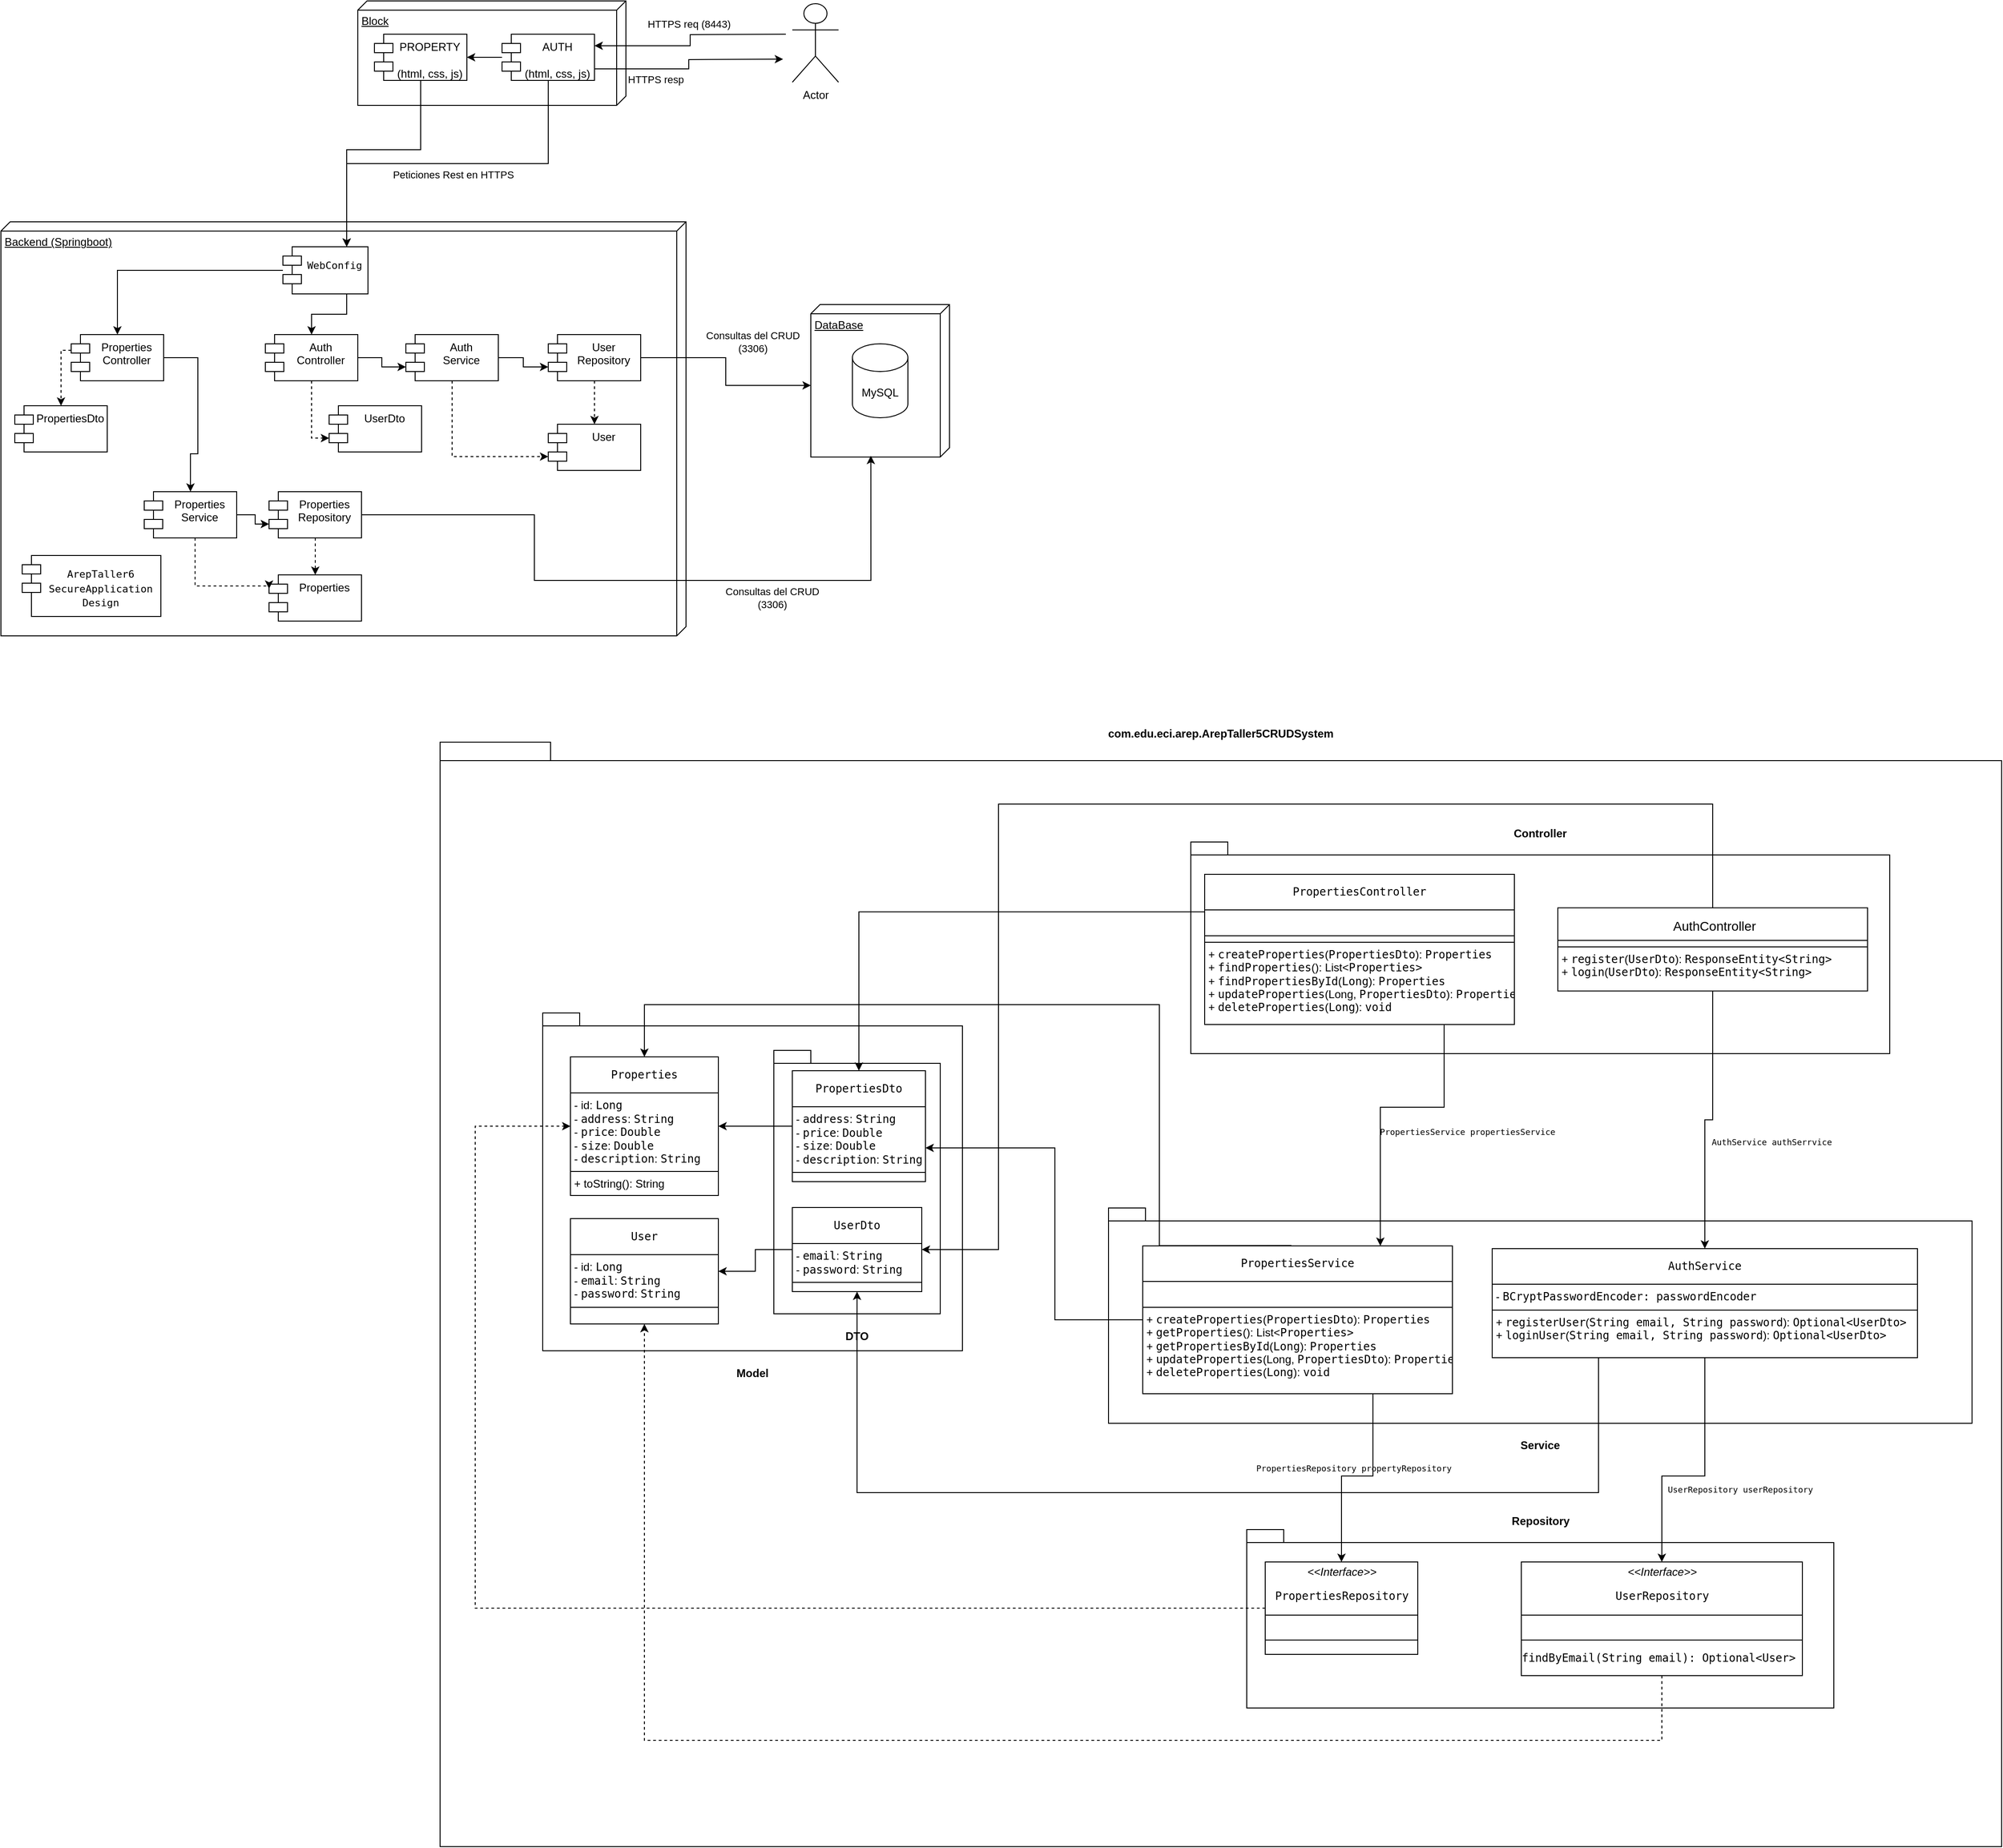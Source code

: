 <mxfile version="28.2.5">
  <diagram name="Página-1" id="qy8aETbDRmkv0HUQfHBe">
    <mxGraphModel dx="2994" dy="2069" grid="0" gridSize="10" guides="1" tooltips="1" connect="1" arrows="1" fold="1" page="0" pageScale="1" pageWidth="827" pageHeight="1169" background="#ffffff" math="0" shadow="0" adaptiveColors="none">
      <root>
        <mxCell id="0" />
        <mxCell id="1" parent="0" />
        <mxCell id="rJF-KQS_uxcIbHA2Nqqv-1" value="Actor" style="shape=umlActor;verticalLabelPosition=bottom;verticalAlign=top;html=1;outlineConnect=0;" parent="1" vertex="1">
          <mxGeometry x="147" y="-509" width="50" height="85" as="geometry" />
        </mxCell>
        <mxCell id="rJF-KQS_uxcIbHA2Nqqv-2" value="Block" style="verticalAlign=top;align=left;spacingTop=8;spacingLeft=2;spacingRight=12;shape=cube;size=10;direction=south;fontStyle=4;html=1;whiteSpace=wrap;" parent="1" vertex="1">
          <mxGeometry x="-323" y="-512" width="290" height="113" as="geometry" />
        </mxCell>
        <mxCell id="rJF-KQS_uxcIbHA2Nqqv-3" value="Backend (Springboot)" style="verticalAlign=top;align=left;spacingTop=8;spacingLeft=2;spacingRight=12;shape=cube;size=10;direction=south;fontStyle=4;html=1;whiteSpace=wrap;" parent="1" vertex="1">
          <mxGeometry x="-709" y="-273" width="741" height="448" as="geometry" />
        </mxCell>
        <mxCell id="rJF-KQS_uxcIbHA2Nqqv-4" value="DataBase" style="verticalAlign=top;align=left;spacingTop=8;spacingLeft=2;spacingRight=12;shape=cube;size=10;direction=south;fontStyle=4;html=1;whiteSpace=wrap;" parent="1" vertex="1">
          <mxGeometry x="167" y="-183.5" width="150" height="165" as="geometry" />
        </mxCell>
        <mxCell id="rJF-KQS_uxcIbHA2Nqqv-5" value="MySQL" style="shape=cylinder3;whiteSpace=wrap;html=1;boundedLbl=1;backgroundOutline=1;size=15;" parent="1" vertex="1">
          <mxGeometry x="212" y="-141" width="60" height="80" as="geometry" />
        </mxCell>
        <mxCell id="rJF-KQS_uxcIbHA2Nqqv-6" value="&lt;pre style=&quot;font-family: &amp;quot;JetBrains Mono&amp;quot;, monospace;&quot;&gt;&lt;div style=&quot;line-height: 30%;&quot;&gt;&lt;pre style=&quot;font-family:&#39;JetBrains Mono&#39;,monospace;font-size:12,0pt;&quot;&gt;&lt;font style=&quot;font-size: 11px; line-height: 30%;&quot;&gt;ArepTaller6&lt;/font&gt;&lt;/pre&gt;&lt;pre style=&quot;font-family:&#39;JetBrains Mono&#39;,monospace;font-size:12,0pt;&quot;&gt;&lt;font style=&quot;font-size: 11px; line-height: 30%;&quot;&gt;SecureApplication&lt;/font&gt;&lt;/pre&gt;&lt;pre style=&quot;font-family:&#39;JetBrains Mono&#39;,monospace;font-size:12,0pt;&quot;&gt;&lt;font style=&quot;font-size: 11px; line-height: 30%;&quot;&gt;Design&lt;/font&gt;&lt;/pre&gt;&lt;/div&gt;&lt;/pre&gt;" style="shape=module;align=left;spacingLeft=20;align=center;verticalAlign=top;whiteSpace=wrap;html=1;labelBackgroundColor=none;fontColor=#000000;" parent="1" vertex="1">
          <mxGeometry x="-686" y="88" width="150" height="66" as="geometry" />
        </mxCell>
        <mxCell id="rJF-KQS_uxcIbHA2Nqqv-25" style="edgeStyle=orthogonalEdgeStyle;rounded=0;orthogonalLoop=1;jettySize=auto;html=1;entryX=0.5;entryY=0;entryDx=0;entryDy=0;dashed=1;" parent="1" source="rJF-KQS_uxcIbHA2Nqqv-7" target="rJF-KQS_uxcIbHA2Nqqv-11" edge="1">
          <mxGeometry relative="1" as="geometry">
            <Array as="points">
              <mxPoint x="-644" y="-134" />
            </Array>
          </mxGeometry>
        </mxCell>
        <mxCell id="rJF-KQS_uxcIbHA2Nqqv-7" value="Properties&lt;br&gt;Controller" style="shape=module;align=left;spacingLeft=20;align=center;verticalAlign=top;whiteSpace=wrap;html=1;" parent="1" vertex="1">
          <mxGeometry x="-633" y="-151" width="100" height="50" as="geometry" />
        </mxCell>
        <mxCell id="rJF-KQS_uxcIbHA2Nqqv-26" style="edgeStyle=orthogonalEdgeStyle;rounded=0;orthogonalLoop=1;jettySize=auto;html=1;entryX=0.5;entryY=0;entryDx=0;entryDy=0;dashed=1;" parent="1" source="rJF-KQS_uxcIbHA2Nqqv-8" target="rJF-KQS_uxcIbHA2Nqqv-10" edge="1">
          <mxGeometry relative="1" as="geometry" />
        </mxCell>
        <mxCell id="rJF-KQS_uxcIbHA2Nqqv-8" value="Properties&lt;br&gt;Repository" style="shape=module;align=left;spacingLeft=20;align=center;verticalAlign=top;whiteSpace=wrap;html=1;" parent="1" vertex="1">
          <mxGeometry x="-419" y="19" width="100" height="50" as="geometry" />
        </mxCell>
        <mxCell id="rJF-KQS_uxcIbHA2Nqqv-9" value="Properties&lt;br&gt;Service" style="shape=module;align=left;spacingLeft=20;align=center;verticalAlign=top;whiteSpace=wrap;html=1;" parent="1" vertex="1">
          <mxGeometry x="-554" y="19" width="100" height="50" as="geometry" />
        </mxCell>
        <mxCell id="rJF-KQS_uxcIbHA2Nqqv-10" value="Properties&lt;div&gt;&lt;br&gt;&lt;/div&gt;" style="shape=module;align=left;spacingLeft=20;align=center;verticalAlign=top;whiteSpace=wrap;html=1;" parent="1" vertex="1">
          <mxGeometry x="-419" y="109" width="100" height="50" as="geometry" />
        </mxCell>
        <mxCell id="rJF-KQS_uxcIbHA2Nqqv-11" value="PropertiesDto" style="shape=module;align=left;spacingLeft=20;align=center;verticalAlign=top;whiteSpace=wrap;html=1;" parent="1" vertex="1">
          <mxGeometry x="-694" y="-74" width="100" height="50" as="geometry" />
        </mxCell>
        <mxCell id="47wqLZB-2nM1nMPdiY8--1" style="edgeStyle=orthogonalEdgeStyle;rounded=0;orthogonalLoop=1;jettySize=auto;html=1;" edge="1" parent="1" source="rJF-KQS_uxcIbHA2Nqqv-12" target="rJF-KQS_uxcIbHA2Nqqv-13">
          <mxGeometry relative="1" as="geometry" />
        </mxCell>
        <mxCell id="47wqLZB-2nM1nMPdiY8--15" style="edgeStyle=orthogonalEdgeStyle;rounded=0;orthogonalLoop=1;jettySize=auto;html=1;exitX=0.5;exitY=1;exitDx=0;exitDy=0;entryX=0.75;entryY=0;entryDx=0;entryDy=0;" edge="1" parent="1" source="rJF-KQS_uxcIbHA2Nqqv-12" target="47wqLZB-2nM1nMPdiY8--14">
          <mxGeometry relative="1" as="geometry" />
        </mxCell>
        <mxCell id="rJF-KQS_uxcIbHA2Nqqv-12" value="AUTH&lt;br&gt;&lt;br&gt;(html, css, js)" style="shape=module;align=left;spacingLeft=20;align=center;verticalAlign=top;whiteSpace=wrap;html=1;" parent="1" vertex="1">
          <mxGeometry x="-167" y="-476" width="100" height="50" as="geometry" />
        </mxCell>
        <mxCell id="rJF-KQS_uxcIbHA2Nqqv-19" style="edgeStyle=orthogonalEdgeStyle;rounded=0;orthogonalLoop=1;jettySize=auto;html=1;exitX=0.5;exitY=1;exitDx=0;exitDy=0;entryX=0.75;entryY=0;entryDx=0;entryDy=0;" parent="1" source="rJF-KQS_uxcIbHA2Nqqv-13" target="47wqLZB-2nM1nMPdiY8--14" edge="1">
          <mxGeometry relative="1" as="geometry">
            <Array as="points">
              <mxPoint x="-255" y="-351" />
              <mxPoint x="-335" y="-351" />
            </Array>
            <mxPoint x="-478" y="-424" as="sourcePoint" />
          </mxGeometry>
        </mxCell>
        <mxCell id="rJF-KQS_uxcIbHA2Nqqv-20" value="Peticiones Rest en HTTPS" style="edgeLabel;html=1;align=center;verticalAlign=middle;resizable=0;points=[];" parent="rJF-KQS_uxcIbHA2Nqqv-19" vertex="1" connectable="0">
          <mxGeometry x="-0.102" y="1" relative="1" as="geometry">
            <mxPoint x="76" y="26" as="offset" />
          </mxGeometry>
        </mxCell>
        <mxCell id="rJF-KQS_uxcIbHA2Nqqv-13" value="PROPERTY&lt;div&gt;&lt;br&gt;&lt;/div&gt;&lt;div&gt;(html, css, js)&lt;/div&gt;" style="shape=module;align=left;spacingLeft=20;align=center;verticalAlign=top;whiteSpace=wrap;html=1;" parent="1" vertex="1">
          <mxGeometry x="-305" y="-476" width="100" height="50" as="geometry" />
        </mxCell>
        <mxCell id="rJF-KQS_uxcIbHA2Nqqv-21" style="edgeStyle=orthogonalEdgeStyle;rounded=0;orthogonalLoop=1;jettySize=auto;html=1;entryX=0.5;entryY=0;entryDx=0;entryDy=0;" parent="1" source="rJF-KQS_uxcIbHA2Nqqv-7" target="rJF-KQS_uxcIbHA2Nqqv-9" edge="1">
          <mxGeometry relative="1" as="geometry">
            <Array as="points">
              <mxPoint x="-496" y="-126" />
              <mxPoint x="-496" y="-22" />
              <mxPoint x="-504" y="-22" />
            </Array>
          </mxGeometry>
        </mxCell>
        <mxCell id="rJF-KQS_uxcIbHA2Nqqv-22" style="edgeStyle=orthogonalEdgeStyle;rounded=0;orthogonalLoop=1;jettySize=auto;html=1;entryX=0;entryY=0;entryDx=0;entryDy=35;entryPerimeter=0;" parent="1" source="rJF-KQS_uxcIbHA2Nqqv-9" target="rJF-KQS_uxcIbHA2Nqqv-8" edge="1">
          <mxGeometry relative="1" as="geometry" />
        </mxCell>
        <mxCell id="rJF-KQS_uxcIbHA2Nqqv-23" style="edgeStyle=orthogonalEdgeStyle;rounded=0;orthogonalLoop=1;jettySize=auto;html=1;entryX=0.992;entryY=0.567;entryDx=0;entryDy=0;entryPerimeter=0;" parent="1" source="rJF-KQS_uxcIbHA2Nqqv-8" target="rJF-KQS_uxcIbHA2Nqqv-4" edge="1">
          <mxGeometry relative="1" as="geometry">
            <mxPoint x="-33" y="-92" as="targetPoint" />
            <Array as="points">
              <mxPoint x="-132" y="44" />
              <mxPoint x="-132" y="115" />
              <mxPoint x="232" y="115" />
            </Array>
          </mxGeometry>
        </mxCell>
        <mxCell id="rJF-KQS_uxcIbHA2Nqqv-24" value="Consultas del CRUD&lt;br&gt;(3306)" style="edgeLabel;html=1;align=center;verticalAlign=middle;resizable=0;points=[];" parent="rJF-KQS_uxcIbHA2Nqqv-23" vertex="1" connectable="0">
          <mxGeometry x="0.252" relative="1" as="geometry">
            <mxPoint x="41" y="19" as="offset" />
          </mxGeometry>
        </mxCell>
        <mxCell id="rJF-KQS_uxcIbHA2Nqqv-27" style="edgeStyle=orthogonalEdgeStyle;rounded=0;orthogonalLoop=1;jettySize=auto;html=1;entryX=0;entryY=0;entryDx=0;entryDy=15;entryPerimeter=0;dashed=1;" parent="1" source="rJF-KQS_uxcIbHA2Nqqv-9" target="rJF-KQS_uxcIbHA2Nqqv-10" edge="1">
          <mxGeometry relative="1" as="geometry">
            <Array as="points">
              <mxPoint x="-499" y="121" />
            </Array>
          </mxGeometry>
        </mxCell>
        <mxCell id="rJF-KQS_uxcIbHA2Nqqv-29" value="com.edu.eci.arep.ArepTaller5CRUDSystem" style="shape=folder;fontStyle=1;spacingTop=10;tabWidth=50;tabHeight=20;tabPosition=left;whiteSpace=wrap;align=center;connectable=1;noLabel=0;labelPadding=0;portConstraintRotation=0;html=1;convertToSvg=0;labelPosition=center;verticalLabelPosition=top;verticalAlign=bottom;textDirection=ltr;" parent="1" vertex="1">
          <mxGeometry x="-234" y="290" width="1689" height="1195" as="geometry" />
        </mxCell>
        <mxCell id="rJF-KQS_uxcIbHA2Nqqv-34" value="Model" style="shape=folder;fontStyle=1;spacingTop=10;tabWidth=40;tabHeight=14;tabPosition=left;html=1;whiteSpace=wrap;labelPosition=center;verticalLabelPosition=bottom;align=center;verticalAlign=top;" parent="1" vertex="1">
          <mxGeometry x="-123" y="583" width="454" height="365.5" as="geometry" />
        </mxCell>
        <mxCell id="rJF-KQS_uxcIbHA2Nqqv-30" value="DTO" style="shape=folder;fontStyle=1;spacingTop=10;tabWidth=40;tabHeight=14;tabPosition=left;html=1;whiteSpace=wrap;labelPosition=center;verticalLabelPosition=bottom;align=center;verticalAlign=top;" parent="1" vertex="1">
          <mxGeometry x="127" y="623.5" width="180" height="285" as="geometry" />
        </mxCell>
        <mxCell id="rJF-KQS_uxcIbHA2Nqqv-47" style="edgeStyle=orthogonalEdgeStyle;rounded=0;orthogonalLoop=1;jettySize=auto;html=1;" parent="1" source="rJF-KQS_uxcIbHA2Nqqv-31" target="rJF-KQS_uxcIbHA2Nqqv-33" edge="1">
          <mxGeometry relative="1" as="geometry" />
        </mxCell>
        <mxCell id="rJF-KQS_uxcIbHA2Nqqv-31" value="&lt;div style=&quot;&quot;&gt;&lt;pre style=&quot;text-align: center; font-family: &amp;quot;JetBrains Mono&amp;quot;, monospace;&quot;&gt;PropertiesDto&lt;/pre&gt;&lt;/div&gt;&lt;hr style=&quot;border-style:solid;&quot; size=&quot;1&quot;&gt;&lt;p style=&quot;margin:0px;margin-left:4px;&quot;&gt;&lt;span style=&quot;background-color: transparent; color: light-dark(rgb(0, 0, 0), rgb(237, 237, 237));&quot;&gt;-&amp;nbsp;&lt;/span&gt;&lt;span style=&quot;font-family: &amp;quot;JetBrains Mono&amp;quot;, monospace;&quot;&gt;address&lt;/span&gt;&lt;span style=&quot;background-color: transparent; color: light-dark(rgb(0, 0, 0), rgb(237, 237, 237));&quot;&gt;:&amp;nbsp;&lt;/span&gt;&lt;span style=&quot;font-family: &amp;quot;JetBrains Mono&amp;quot;, monospace; background-color: transparent; color: light-dark(rgb(0, 0, 0), rgb(237, 237, 237));&quot;&gt;String&lt;/span&gt;&lt;/p&gt;&lt;p style=&quot;margin: 0px 0px 0px 4px;&quot;&gt;-&amp;nbsp;&lt;span style=&quot;font-family: &amp;quot;JetBrains Mono&amp;quot;, monospace;&quot;&gt;price&lt;/span&gt;:&amp;nbsp;&lt;span style=&quot;font-family: &amp;quot;JetBrains Mono&amp;quot;, monospace; background-color: transparent; color: light-dark(rgb(0, 0, 0), rgb(237, 237, 237));&quot;&gt;Double&lt;/span&gt;&lt;/p&gt;&lt;p style=&quot;margin: 0px 0px 0px 4px;&quot;&gt;-&amp;nbsp;&lt;span style=&quot;font-family: &amp;quot;JetBrains Mono&amp;quot;, monospace;&quot;&gt;size&lt;/span&gt;:&amp;nbsp;&lt;span style=&quot;font-family: &amp;quot;JetBrains Mono&amp;quot;, monospace; background-color: transparent; color: light-dark(rgb(0, 0, 0), rgb(237, 237, 237));&quot;&gt;Double&lt;/span&gt;&lt;/p&gt;&lt;p style=&quot;margin: 0px 0px 0px 4px;&quot;&gt;-&amp;nbsp;&lt;span style=&quot;font-family: &amp;quot;JetBrains Mono&amp;quot;, monospace;&quot;&gt;description&lt;/span&gt;:&amp;nbsp;&lt;span style=&quot;font-family: &amp;quot;JetBrains Mono&amp;quot;, monospace; background-color: transparent; color: light-dark(rgb(0, 0, 0), rgb(237, 237, 237));&quot;&gt;String&lt;/span&gt;&lt;/p&gt;&lt;hr style=&quot;border-style:solid;&quot; size=&quot;1&quot;&gt;&lt;p style=&quot;margin:0px;margin-left:4px;&quot;&gt;&lt;br&gt;&lt;/p&gt;" style="verticalAlign=top;align=left;overflow=fill;html=1;whiteSpace=wrap;labelBackgroundColor=none;labelBorderColor=none;fontColor=#000000;" parent="1" vertex="1">
          <mxGeometry x="147" y="645.5" width="144" height="120" as="geometry" />
        </mxCell>
        <mxCell id="rJF-KQS_uxcIbHA2Nqqv-33" value="&lt;div style=&quot;&quot;&gt;&lt;pre style=&quot;text-align: center; font-family: &amp;quot;JetBrains Mono&amp;quot;, monospace;&quot;&gt;Properties&lt;/pre&gt;&lt;/div&gt;&lt;hr style=&quot;border-style:solid;&quot; size=&quot;1&quot;&gt;&lt;p style=&quot;margin:0px;margin-left:4px;&quot;&gt;- id:&amp;nbsp;&lt;span style=&quot;font-family: &amp;quot;JetBrains Mono&amp;quot;, monospace;&quot;&gt;Long&lt;/span&gt;&lt;/p&gt;&lt;p style=&quot;margin: 0px 0px 0px 4px;&quot;&gt;&lt;span style=&quot;background-color: transparent; color: light-dark(rgb(0, 0, 0), rgb(237, 237, 237));&quot;&gt;-&amp;nbsp;&lt;/span&gt;&lt;span style=&quot;font-family: &amp;quot;JetBrains Mono&amp;quot;, monospace;&quot;&gt;address&lt;/span&gt;&lt;span style=&quot;background-color: transparent; color: light-dark(rgb(0, 0, 0), rgb(237, 237, 237));&quot;&gt;:&amp;nbsp;&lt;/span&gt;&lt;span style=&quot;font-family: &amp;quot;JetBrains Mono&amp;quot;, monospace; background-color: transparent; color: light-dark(rgb(0, 0, 0), rgb(237, 237, 237));&quot;&gt;String&lt;/span&gt;&lt;/p&gt;&lt;p style=&quot;margin: 0px 0px 0px 4px;&quot;&gt;-&amp;nbsp;&lt;span style=&quot;font-family: &amp;quot;JetBrains Mono&amp;quot;, monospace;&quot;&gt;price&lt;/span&gt;:&amp;nbsp;&lt;span style=&quot;font-family: &amp;quot;JetBrains Mono&amp;quot;, monospace; background-color: transparent; color: light-dark(rgb(0, 0, 0), rgb(237, 237, 237));&quot;&gt;Double&lt;/span&gt;&lt;/p&gt;&lt;p style=&quot;margin: 0px 0px 0px 4px;&quot;&gt;-&amp;nbsp;&lt;span style=&quot;font-family: &amp;quot;JetBrains Mono&amp;quot;, monospace;&quot;&gt;size&lt;/span&gt;:&amp;nbsp;&lt;span style=&quot;font-family: &amp;quot;JetBrains Mono&amp;quot;, monospace; background-color: transparent; color: light-dark(rgb(0, 0, 0), rgb(237, 237, 237));&quot;&gt;Double&lt;/span&gt;&lt;/p&gt;&lt;p style=&quot;margin: 0px 0px 0px 4px;&quot;&gt;-&amp;nbsp;&lt;span style=&quot;font-family: &amp;quot;JetBrains Mono&amp;quot;, monospace;&quot;&gt;description&lt;/span&gt;:&amp;nbsp;&lt;span style=&quot;font-family: &amp;quot;JetBrains Mono&amp;quot;, monospace; background-color: transparent; color: light-dark(rgb(0, 0, 0), rgb(237, 237, 237));&quot;&gt;String&lt;/span&gt;&lt;/p&gt;&lt;hr style=&quot;border-style:solid;&quot; size=&quot;1&quot;&gt;&lt;p style=&quot;margin:0px;margin-left:4px;&quot;&gt;+ toString(): String&lt;/p&gt;" style="verticalAlign=top;align=left;overflow=fill;html=1;whiteSpace=wrap;labelBackgroundColor=none;labelBorderColor=none;fontColor=#000000;" parent="1" vertex="1">
          <mxGeometry x="-93" y="630.5" width="160" height="150" as="geometry" />
        </mxCell>
        <mxCell id="rJF-KQS_uxcIbHA2Nqqv-35" value="Repository" style="shape=folder;fontStyle=1;spacingTop=10;tabWidth=40;tabHeight=14;tabPosition=left;html=1;whiteSpace=wrap;labelPosition=center;verticalLabelPosition=top;align=center;verticalAlign=bottom;" parent="1" vertex="1">
          <mxGeometry x="638.5" y="1142" width="635" height="193" as="geometry" />
        </mxCell>
        <mxCell id="rJF-KQS_uxcIbHA2Nqqv-49" style="edgeStyle=orthogonalEdgeStyle;rounded=0;orthogonalLoop=1;jettySize=auto;html=1;entryX=0;entryY=0.5;entryDx=0;entryDy=0;dashed=1;" parent="1" source="rJF-KQS_uxcIbHA2Nqqv-32" target="rJF-KQS_uxcIbHA2Nqqv-33" edge="1">
          <mxGeometry relative="1" as="geometry">
            <Array as="points">
              <mxPoint x="-196" y="1227" />
              <mxPoint x="-196" y="706" />
            </Array>
          </mxGeometry>
        </mxCell>
        <mxCell id="rJF-KQS_uxcIbHA2Nqqv-32" value="&lt;p style=&quot;margin:0px;margin-top:4px;text-align:center;&quot;&gt;&lt;i&gt;&amp;lt;&amp;lt;Interface&amp;gt;&amp;gt;&lt;/i&gt;&lt;br&gt;&lt;/p&gt;&lt;div style=&quot;&quot;&gt;&lt;pre style=&quot;text-align: center; font-family: &amp;quot;JetBrains Mono&amp;quot;, monospace;&quot;&gt;PropertiesRepository&lt;/pre&gt;&lt;/div&gt;&lt;hr style=&quot;border-style:solid;&quot; size=&quot;1&quot;&gt;&lt;p style=&quot;margin:0px;margin-left:4px;&quot;&gt;&lt;font&gt;&lt;br&gt;&lt;/font&gt;&lt;/p&gt;&lt;hr style=&quot;border-style:solid;&quot; size=&quot;1&quot;&gt;&lt;p style=&quot;margin:0px;margin-left:4px;&quot;&gt;&lt;br&gt;&lt;/p&gt;" style="verticalAlign=top;align=left;overflow=fill;html=1;whiteSpace=wrap;labelBackgroundColor=none;fontColor=default;" parent="1" vertex="1">
          <mxGeometry x="658.5" y="1177" width="165" height="100" as="geometry" />
        </mxCell>
        <mxCell id="rJF-KQS_uxcIbHA2Nqqv-36" value="Service" style="shape=folder;fontStyle=1;spacingTop=10;tabWidth=40;tabHeight=14;tabPosition=left;html=1;whiteSpace=wrap;labelPosition=center;verticalLabelPosition=bottom;align=center;verticalAlign=top;" parent="1" vertex="1">
          <mxGeometry x="489" y="794" width="934" height="233" as="geometry" />
        </mxCell>
        <mxCell id="rJF-KQS_uxcIbHA2Nqqv-41" style="edgeStyle=orthogonalEdgeStyle;rounded=0;orthogonalLoop=1;jettySize=auto;html=1;" parent="1" source="rJF-KQS_uxcIbHA2Nqqv-37" target="rJF-KQS_uxcIbHA2Nqqv-32" edge="1">
          <mxGeometry relative="1" as="geometry">
            <Array as="points">
              <mxPoint x="775" y="1084" />
              <mxPoint x="741" y="1084" />
            </Array>
          </mxGeometry>
        </mxCell>
        <mxCell id="rJF-KQS_uxcIbHA2Nqqv-52" value="&lt;div&gt;&lt;pre style=&quot;font-family:&#39;JetBrains Mono&#39;,monospace;font-size:9,8pt;&quot;&gt;PropertiesRepository &lt;span&gt;propertyRepository&lt;/span&gt;&lt;/pre&gt;&lt;/div&gt;" style="edgeLabel;html=1;align=center;verticalAlign=middle;resizable=0;points=[];labelBackgroundColor=none;fontColor=default;fontSize=9;" parent="rJF-KQS_uxcIbHA2Nqqv-41" vertex="1" connectable="0">
          <mxGeometry x="0.141" relative="1" as="geometry">
            <mxPoint x="13" y="-8" as="offset" />
          </mxGeometry>
        </mxCell>
        <mxCell id="rJF-KQS_uxcIbHA2Nqqv-46" style="edgeStyle=orthogonalEdgeStyle;rounded=0;orthogonalLoop=1;jettySize=auto;html=1;exitX=0.48;exitY=-0.002;exitDx=0;exitDy=0;entryX=0.5;entryY=0;entryDx=0;entryDy=0;exitPerimeter=0;" parent="1" source="rJF-KQS_uxcIbHA2Nqqv-37" target="rJF-KQS_uxcIbHA2Nqqv-33" edge="1">
          <mxGeometry relative="1" as="geometry">
            <Array as="points">
              <mxPoint x="544" y="835" />
              <mxPoint x="544" y="574" />
              <mxPoint x="-13" y="574" />
            </Array>
          </mxGeometry>
        </mxCell>
        <mxCell id="rJF-KQS_uxcIbHA2Nqqv-48" style="edgeStyle=orthogonalEdgeStyle;rounded=0;orthogonalLoop=1;jettySize=auto;html=1;" parent="1" source="rJF-KQS_uxcIbHA2Nqqv-37" target="rJF-KQS_uxcIbHA2Nqqv-31" edge="1">
          <mxGeometry relative="1" as="geometry">
            <Array as="points">
              <mxPoint x="431" y="915" />
              <mxPoint x="431" y="729" />
            </Array>
          </mxGeometry>
        </mxCell>
        <mxCell id="rJF-KQS_uxcIbHA2Nqqv-37" value="&lt;div&gt;&lt;pre style=&quot;text-align: center; font-family: &amp;quot;JetBrains Mono&amp;quot;, monospace;&quot;&gt;&lt;span style=&quot;&quot;&gt;&lt;font&gt;PropertiesService&lt;/font&gt;&lt;/span&gt;&lt;/pre&gt;&lt;/div&gt;&lt;hr style=&quot;border-style:solid;&quot; size=&quot;1&quot;&gt;&lt;p style=&quot;margin:0px;margin-left:4px;&quot;&gt;&lt;span style=&quot;&quot;&gt;&lt;font&gt;&lt;br&gt;&lt;/font&gt;&lt;/span&gt;&lt;/p&gt;&lt;hr style=&quot;border-style:solid;&quot; size=&quot;1&quot;&gt;&lt;p style=&quot;margin:0px;margin-left:4px;&quot;&gt;&lt;span style=&quot;&quot;&gt;&lt;font&gt;+&amp;nbsp;&lt;span style=&quot;font-family: &amp;quot;JetBrains Mono&amp;quot;, monospace;&quot;&gt;createProperties&lt;/span&gt;(&lt;span style=&quot;font-family: &amp;quot;JetBrains Mono&amp;quot;, monospace;&quot;&gt;PropertiesDto&lt;/span&gt;):&amp;nbsp;&lt;span style=&quot;font-family: &amp;quot;JetBrains Mono&amp;quot;, monospace;&quot;&gt;Properties&lt;/span&gt;&lt;/font&gt;&lt;/span&gt;&lt;/p&gt;&lt;p style=&quot;margin:0px;margin-left:4px;&quot;&gt;&lt;span style=&quot;&quot;&gt;&lt;font&gt;&lt;span style=&quot;font-family: &amp;quot;JetBrains Mono&amp;quot;, monospace;&quot;&gt;&lt;span style=&quot;font-family: Helvetica;&quot;&gt;+&amp;nbsp;&lt;/span&gt;&lt;/span&gt;&lt;span style=&quot;font-family: &amp;quot;JetBrains Mono&amp;quot;, monospace;&quot;&gt;getProperties&lt;/span&gt;(): List&amp;lt;&lt;span style=&quot;font-family: &amp;quot;JetBrains Mono&amp;quot;, monospace;&quot;&gt;Properties&amp;gt;&lt;/span&gt;&lt;/font&gt;&lt;/span&gt;&lt;/p&gt;&lt;p style=&quot;margin:0px;margin-left:4px;&quot;&gt;&lt;span style=&quot;&quot;&gt;&lt;font&gt;&lt;span style=&quot;font-family: &amp;quot;JetBrains Mono&amp;quot;, monospace;&quot;&gt;&lt;span style=&quot;&quot;&gt;&lt;span style=&quot;font-family: Helvetica;&quot;&gt;+&amp;nbsp;&lt;/span&gt;&lt;/span&gt;&lt;/span&gt;&lt;span style=&quot;font-family: &amp;quot;JetBrains Mono&amp;quot;, monospace;&quot;&gt;getPropertiesById&lt;/span&gt;(&lt;span style=&quot;font-family: &amp;quot;JetBrains Mono&amp;quot;, monospace;&quot;&gt;Long&lt;/span&gt;):&amp;nbsp;&lt;span style=&quot;font-family: &amp;quot;JetBrains Mono&amp;quot;, monospace;&quot;&gt;Properties&lt;/span&gt;&lt;/font&gt;&lt;/span&gt;&lt;/p&gt;&lt;p style=&quot;margin:0px;margin-left:4px;&quot;&gt;&lt;span style=&quot;&quot;&gt;&lt;font&gt;&lt;span style=&quot;font-family: &amp;quot;JetBrains Mono&amp;quot;, monospace;&quot;&gt;&lt;span style=&quot;&quot;&gt;&lt;span style=&quot;&quot;&gt;&lt;span style=&quot;font-family: Helvetica;&quot;&gt;+&amp;nbsp;&lt;/span&gt;&lt;/span&gt;&lt;/span&gt;&lt;/span&gt;&lt;span style=&quot;font-family: &amp;quot;JetBrains Mono&amp;quot;, monospace;&quot;&gt;updateProperties&lt;/span&gt;(Long,&amp;nbsp;&lt;span style=&quot;font-family: &amp;quot;JetBrains Mono&amp;quot;, monospace;&quot;&gt;PropertiesDto&lt;/span&gt;):&amp;nbsp;&lt;span style=&quot;font-family: &amp;quot;JetBrains Mono&amp;quot;, monospace;&quot;&gt;Properties&lt;/span&gt;&lt;/font&gt;&lt;/span&gt;&lt;/p&gt;&lt;p style=&quot;margin:0px;margin-left:4px;&quot;&gt;&lt;span style=&quot;&quot;&gt;&lt;font&gt;&lt;span style=&quot;font-family: &amp;quot;JetBrains Mono&amp;quot;, monospace;&quot;&gt;&lt;span style=&quot;&quot;&gt;&lt;span style=&quot;&quot;&gt;&lt;span style=&quot;&quot;&gt;&lt;span style=&quot;font-family: Helvetica;&quot;&gt;+&amp;nbsp;&lt;/span&gt;&lt;/span&gt;&lt;/span&gt;&lt;/span&gt;&lt;/span&gt;&lt;span style=&quot;font-family: &amp;quot;JetBrains Mono&amp;quot;, monospace;&quot;&gt;deleteProperties&lt;/span&gt;(&lt;span style=&quot;font-family: &amp;quot;JetBrains Mono&amp;quot;, monospace;&quot;&gt;Long&lt;/span&gt;):&amp;nbsp;&lt;span style=&quot;font-family: &amp;quot;JetBrains Mono&amp;quot;, monospace;&quot;&gt;void&lt;/span&gt;&lt;/font&gt;&lt;/span&gt;&lt;/p&gt;" style="verticalAlign=top;align=left;overflow=fill;html=1;whiteSpace=wrap;labelBackgroundColor=none;fontColor=default;" parent="1" vertex="1">
          <mxGeometry x="526" y="835" width="335" height="160" as="geometry" />
        </mxCell>
        <mxCell id="rJF-KQS_uxcIbHA2Nqqv-38" value="Controller" style="shape=folder;fontStyle=1;spacingTop=10;tabWidth=40;tabHeight=14;tabPosition=left;html=1;whiteSpace=wrap;labelPosition=center;verticalLabelPosition=top;align=center;verticalAlign=bottom;" parent="1" vertex="1">
          <mxGeometry x="578" y="398" width="756" height="229" as="geometry" />
        </mxCell>
        <mxCell id="rJF-KQS_uxcIbHA2Nqqv-40" style="edgeStyle=orthogonalEdgeStyle;rounded=0;orthogonalLoop=1;jettySize=auto;html=1;" parent="1" source="rJF-KQS_uxcIbHA2Nqqv-39" target="rJF-KQS_uxcIbHA2Nqqv-37" edge="1">
          <mxGeometry relative="1" as="geometry">
            <Array as="points">
              <mxPoint x="852" y="685" />
              <mxPoint x="783" y="685" />
            </Array>
          </mxGeometry>
        </mxCell>
        <mxCell id="rJF-KQS_uxcIbHA2Nqqv-50" value="&lt;div style=&quot;&quot;&gt;&lt;pre style=&quot;font-family:&#39;JetBrains Mono&#39;,monospace;font-size:9,8pt;&quot;&gt;&lt;font style=&quot;font-size: 9px;&quot;&gt;PropertiesService &lt;span style=&quot;&quot;&gt;propertiesService&lt;/span&gt;&lt;/font&gt;&lt;/pre&gt;&lt;/div&gt;" style="edgeLabel;html=1;align=center;verticalAlign=middle;resizable=0;points=[];labelBackgroundColor=none;fontColor=default;" parent="rJF-KQS_uxcIbHA2Nqqv-40" vertex="1" connectable="0">
          <mxGeometry x="0.136" y="3" relative="1" as="geometry">
            <mxPoint x="91" y="9" as="offset" />
          </mxGeometry>
        </mxCell>
        <mxCell id="rJF-KQS_uxcIbHA2Nqqv-39" value="&lt;div style=&quot;&quot;&gt;&lt;pre style=&quot;text-align: center; font-family: &amp;quot;JetBrains Mono&amp;quot;, monospace;&quot;&gt;PropertiesController&lt;/pre&gt;&lt;/div&gt;&lt;hr style=&quot;text-align: center; border-style: solid;&quot; size=&quot;1&quot;&gt;&lt;p style=&quot;margin:0px;margin-left:4px;&quot;&gt;&lt;br&gt;&lt;/p&gt;&lt;hr style=&quot;border-style:solid;&quot; size=&quot;1&quot;&gt;&lt;hr size=&quot;1&quot; style=&quot;border-style: solid;&quot;&gt;&lt;p style=&quot;margin: 0px 0px 0px 4px;&quot;&gt;+&amp;nbsp;&lt;span style=&quot;font-family: &amp;quot;JetBrains Mono&amp;quot;, monospace;&quot;&gt;createProperties&lt;/span&gt;(&lt;span style=&quot;font-family: &amp;quot;JetBrains Mono&amp;quot;, monospace;&quot;&gt;PropertiesDto&lt;/span&gt;):&amp;nbsp;&lt;span style=&quot;font-family: &amp;quot;JetBrains Mono&amp;quot;, monospace;&quot;&gt;Properties&lt;/span&gt;&lt;/p&gt;&lt;p style=&quot;margin: 0px 0px 0px 4px;&quot;&gt;&lt;span style=&quot;font-family: &amp;quot;JetBrains Mono&amp;quot;, monospace;&quot;&gt;&lt;span style=&quot;font-family: Helvetica;&quot;&gt;+&amp;nbsp;&lt;/span&gt;&lt;/span&gt;&lt;span style=&quot;font-family: &amp;quot;JetBrains Mono&amp;quot;, monospace;&quot;&gt;findProperties&lt;/span&gt;&lt;span style=&quot;&quot;&gt;(): List&amp;lt;&lt;/span&gt;&lt;span style=&quot;font-family: &amp;quot;JetBrains Mono&amp;quot;, monospace;&quot;&gt;Properties&amp;gt;&lt;/span&gt;&lt;/p&gt;&lt;p style=&quot;margin: 0px 0px 0px 4px;&quot;&gt;&lt;span style=&quot;font-family: &amp;quot;JetBrains Mono&amp;quot;, monospace;&quot;&gt;&lt;span style=&quot;font-family: Helvetica;&quot;&gt;+&amp;nbsp;&lt;/span&gt;&lt;/span&gt;&lt;span style=&quot;font-family: &amp;quot;JetBrains Mono&amp;quot;, monospace;&quot;&gt;findPropertiesById&lt;/span&gt;&lt;span style=&quot;&quot;&gt;(&lt;/span&gt;&lt;span style=&quot;font-family: &amp;quot;JetBrains Mono&amp;quot;, monospace;&quot;&gt;Long&lt;/span&gt;&lt;span style=&quot;&quot;&gt;):&amp;nbsp;&lt;/span&gt;&lt;span style=&quot;font-family: &amp;quot;JetBrains Mono&amp;quot;, monospace;&quot;&gt;Properties&lt;/span&gt;&lt;/p&gt;&lt;p style=&quot;margin: 0px 0px 0px 4px;&quot;&gt;&lt;span style=&quot;font-family: &amp;quot;JetBrains Mono&amp;quot;, monospace;&quot;&gt;&lt;span style=&quot;font-family: Helvetica;&quot;&gt;+&amp;nbsp;&lt;/span&gt;&lt;/span&gt;&lt;span style=&quot;font-family: &amp;quot;JetBrains Mono&amp;quot;, monospace;&quot;&gt;updateProperties&lt;/span&gt;(Long,&amp;nbsp;&lt;span style=&quot;font-family: &amp;quot;JetBrains Mono&amp;quot;, monospace;&quot;&gt;PropertiesDto&lt;/span&gt;):&amp;nbsp;&lt;span style=&quot;font-family: &amp;quot;JetBrains Mono&amp;quot;, monospace;&quot;&gt;Properties&lt;/span&gt;&lt;/p&gt;&lt;p style=&quot;margin: 0px 0px 0px 4px;&quot;&gt;&lt;span style=&quot;font-family: &amp;quot;JetBrains Mono&amp;quot;, monospace;&quot;&gt;&lt;span style=&quot;font-family: Helvetica;&quot;&gt;+&amp;nbsp;&lt;/span&gt;&lt;/span&gt;&lt;span style=&quot;font-family: &amp;quot;JetBrains Mono&amp;quot;, monospace;&quot;&gt;deleteProperties&lt;/span&gt;(&lt;span style=&quot;font-family: &amp;quot;JetBrains Mono&amp;quot;, monospace;&quot;&gt;Long&lt;/span&gt;):&amp;nbsp;&lt;span style=&quot;font-family: &amp;quot;JetBrains Mono&amp;quot;, monospace;&quot;&gt;void&lt;/span&gt;&lt;/p&gt;" style="verticalAlign=top;align=left;overflow=fill;html=1;whiteSpace=wrap;labelBackgroundColor=none;fontColor=default;" parent="1" vertex="1">
          <mxGeometry x="593" y="433" width="335" height="162.5" as="geometry" />
        </mxCell>
        <mxCell id="rJF-KQS_uxcIbHA2Nqqv-45" style="edgeStyle=orthogonalEdgeStyle;rounded=0;orthogonalLoop=1;jettySize=auto;html=1;entryX=0.5;entryY=0;entryDx=0;entryDy=0;exitX=0;exitY=0.25;exitDx=0;exitDy=0;" parent="1" source="rJF-KQS_uxcIbHA2Nqqv-39" target="rJF-KQS_uxcIbHA2Nqqv-31" edge="1">
          <mxGeometry relative="1" as="geometry">
            <Array as="points">
              <mxPoint x="219" y="474" />
            </Array>
          </mxGeometry>
        </mxCell>
        <mxCell id="rJF-KQS_uxcIbHA2Nqqv-15" style="edgeStyle=orthogonalEdgeStyle;rounded=0;orthogonalLoop=1;jettySize=auto;html=1;exitX=1;exitY=0.75;exitDx=0;exitDy=0;" parent="1" source="rJF-KQS_uxcIbHA2Nqqv-12" edge="1">
          <mxGeometry relative="1" as="geometry">
            <mxPoint x="137" y="-449" as="targetPoint" />
          </mxGeometry>
        </mxCell>
        <mxCell id="rJF-KQS_uxcIbHA2Nqqv-17" value="HTTPS resp" style="edgeLabel;html=1;align=center;verticalAlign=middle;resizable=0;points=[];" parent="rJF-KQS_uxcIbHA2Nqqv-15" vertex="1" connectable="0">
          <mxGeometry x="-0.537" y="-3" relative="1" as="geometry">
            <mxPoint x="16" y="8" as="offset" />
          </mxGeometry>
        </mxCell>
        <mxCell id="rJF-KQS_uxcIbHA2Nqqv-14" style="edgeStyle=orthogonalEdgeStyle;rounded=0;orthogonalLoop=1;jettySize=auto;html=1;entryX=1;entryY=0.25;entryDx=0;entryDy=0;" parent="1" target="rJF-KQS_uxcIbHA2Nqqv-12" edge="1">
          <mxGeometry relative="1" as="geometry">
            <mxPoint x="140" y="-476" as="sourcePoint" />
          </mxGeometry>
        </mxCell>
        <mxCell id="rJF-KQS_uxcIbHA2Nqqv-16" value="HTTPS req (8443)" style="edgeLabel;html=1;align=center;verticalAlign=middle;resizable=0;points=[];" parent="rJF-KQS_uxcIbHA2Nqqv-14" vertex="1" connectable="0">
          <mxGeometry x="0.21" relative="1" as="geometry">
            <mxPoint x="15" y="-24" as="offset" />
          </mxGeometry>
        </mxCell>
        <mxCell id="47wqLZB-2nM1nMPdiY8--13" style="edgeStyle=orthogonalEdgeStyle;rounded=0;orthogonalLoop=1;jettySize=auto;html=1;dashed=1;entryX=0;entryY=0;entryDx=0;entryDy=35;entryPerimeter=0;" edge="1" parent="1" source="47wqLZB-2nM1nMPdiY8--2" target="47wqLZB-2nM1nMPdiY8--6">
          <mxGeometry relative="1" as="geometry">
            <Array as="points">
              <mxPoint x="-373" y="-39" />
            </Array>
          </mxGeometry>
        </mxCell>
        <mxCell id="47wqLZB-2nM1nMPdiY8--2" value="Auth&lt;div&gt;Controller&lt;/div&gt;" style="shape=module;align=left;spacingLeft=20;align=center;verticalAlign=top;whiteSpace=wrap;html=1;" vertex="1" parent="1">
          <mxGeometry x="-423" y="-151" width="100" height="50" as="geometry" />
        </mxCell>
        <mxCell id="47wqLZB-2nM1nMPdiY8--9" style="edgeStyle=orthogonalEdgeStyle;rounded=0;orthogonalLoop=1;jettySize=auto;html=1;entryX=0;entryY=0;entryDx=87.5;entryDy=150;entryPerimeter=0;" edge="1" parent="1" source="47wqLZB-2nM1nMPdiY8--3" target="rJF-KQS_uxcIbHA2Nqqv-4">
          <mxGeometry relative="1" as="geometry">
            <mxPoint x="144" y="-68.5" as="targetPoint" />
          </mxGeometry>
        </mxCell>
        <mxCell id="47wqLZB-2nM1nMPdiY8--11" style="edgeStyle=orthogonalEdgeStyle;rounded=0;orthogonalLoop=1;jettySize=auto;html=1;dashed=1;" edge="1" parent="1" source="47wqLZB-2nM1nMPdiY8--3" target="47wqLZB-2nM1nMPdiY8--5">
          <mxGeometry relative="1" as="geometry" />
        </mxCell>
        <mxCell id="47wqLZB-2nM1nMPdiY8--3" value="User&lt;br&gt;Repository" style="shape=module;align=left;spacingLeft=20;align=center;verticalAlign=top;whiteSpace=wrap;html=1;" vertex="1" parent="1">
          <mxGeometry x="-117" y="-151" width="100" height="50" as="geometry" />
        </mxCell>
        <mxCell id="47wqLZB-2nM1nMPdiY8--4" value="Auth&lt;div&gt;Service&lt;/div&gt;" style="shape=module;align=left;spacingLeft=20;align=center;verticalAlign=top;whiteSpace=wrap;html=1;" vertex="1" parent="1">
          <mxGeometry x="-271" y="-151" width="100" height="50" as="geometry" />
        </mxCell>
        <mxCell id="47wqLZB-2nM1nMPdiY8--5" value="&lt;div&gt;User&lt;/div&gt;" style="shape=module;align=left;spacingLeft=20;align=center;verticalAlign=top;whiteSpace=wrap;html=1;" vertex="1" parent="1">
          <mxGeometry x="-117" y="-54" width="100" height="50" as="geometry" />
        </mxCell>
        <mxCell id="47wqLZB-2nM1nMPdiY8--6" value="UserDto" style="shape=module;align=left;spacingLeft=20;align=center;verticalAlign=top;whiteSpace=wrap;html=1;" vertex="1" parent="1">
          <mxGeometry x="-354" y="-74" width="100" height="50" as="geometry" />
        </mxCell>
        <mxCell id="47wqLZB-2nM1nMPdiY8--7" style="edgeStyle=orthogonalEdgeStyle;rounded=0;orthogonalLoop=1;jettySize=auto;html=1;entryX=0;entryY=0;entryDx=0;entryDy=35;entryPerimeter=0;" edge="1" parent="1" source="47wqLZB-2nM1nMPdiY8--2" target="47wqLZB-2nM1nMPdiY8--4">
          <mxGeometry relative="1" as="geometry" />
        </mxCell>
        <mxCell id="47wqLZB-2nM1nMPdiY8--8" style="edgeStyle=orthogonalEdgeStyle;rounded=0;orthogonalLoop=1;jettySize=auto;html=1;entryX=0;entryY=0;entryDx=0;entryDy=35;entryPerimeter=0;" edge="1" parent="1" source="47wqLZB-2nM1nMPdiY8--4" target="47wqLZB-2nM1nMPdiY8--3">
          <mxGeometry relative="1" as="geometry" />
        </mxCell>
        <mxCell id="47wqLZB-2nM1nMPdiY8--10" value="Consultas del CRUD&lt;br&gt;(3306)" style="edgeLabel;html=1;align=center;verticalAlign=middle;resizable=0;points=[];" vertex="1" connectable="0" parent="1">
          <mxGeometry x="104" y="-143" as="geometry" />
        </mxCell>
        <mxCell id="47wqLZB-2nM1nMPdiY8--12" style="edgeStyle=orthogonalEdgeStyle;rounded=0;orthogonalLoop=1;jettySize=auto;html=1;entryX=0;entryY=0;entryDx=0;entryDy=35;entryPerimeter=0;dashed=1;" edge="1" parent="1" source="47wqLZB-2nM1nMPdiY8--4" target="47wqLZB-2nM1nMPdiY8--5">
          <mxGeometry relative="1" as="geometry">
            <Array as="points">
              <mxPoint x="-221" y="-18.5" />
            </Array>
          </mxGeometry>
        </mxCell>
        <mxCell id="47wqLZB-2nM1nMPdiY8--16" style="edgeStyle=orthogonalEdgeStyle;rounded=0;orthogonalLoop=1;jettySize=auto;html=1;exitX=0.75;exitY=1;exitDx=0;exitDy=0;entryX=0.5;entryY=0;entryDx=0;entryDy=0;" edge="1" parent="1" source="47wqLZB-2nM1nMPdiY8--14" target="47wqLZB-2nM1nMPdiY8--2">
          <mxGeometry relative="1" as="geometry" />
        </mxCell>
        <mxCell id="47wqLZB-2nM1nMPdiY8--17" style="edgeStyle=orthogonalEdgeStyle;rounded=0;orthogonalLoop=1;jettySize=auto;html=1;entryX=0.5;entryY=0;entryDx=0;entryDy=0;" edge="1" parent="1" source="47wqLZB-2nM1nMPdiY8--14" target="rJF-KQS_uxcIbHA2Nqqv-7">
          <mxGeometry relative="1" as="geometry" />
        </mxCell>
        <mxCell id="47wqLZB-2nM1nMPdiY8--14" value="&lt;pre style=&quot;font-family: &amp;quot;JetBrains Mono&amp;quot;, monospace;&quot;&gt;&lt;div style=&quot;line-height: 30%;&quot;&gt;&lt;pre style=&quot;font-family:&#39;JetBrains Mono&#39;,monospace;font-size:12,0pt;&quot;&gt;&lt;span style=&quot;font-size: 11px;&quot;&gt;WebConfig&lt;/span&gt;&lt;/pre&gt;&lt;/div&gt;&lt;/pre&gt;" style="shape=module;align=left;spacingLeft=20;align=center;verticalAlign=top;whiteSpace=wrap;html=1;labelBackgroundColor=none;fontColor=#000000;" vertex="1" parent="1">
          <mxGeometry x="-404" y="-246" width="92" height="51" as="geometry" />
        </mxCell>
        <mxCell id="47wqLZB-2nM1nMPdiY8--26" style="edgeStyle=orthogonalEdgeStyle;rounded=0;orthogonalLoop=1;jettySize=auto;html=1;entryX=0.5;entryY=0;entryDx=0;entryDy=0;" edge="1" parent="1" source="47wqLZB-2nM1nMPdiY8--18" target="47wqLZB-2nM1nMPdiY8--19">
          <mxGeometry relative="1" as="geometry" />
        </mxCell>
        <mxCell id="47wqLZB-2nM1nMPdiY8--31" style="edgeStyle=orthogonalEdgeStyle;rounded=0;orthogonalLoop=1;jettySize=auto;html=1;exitX=0.5;exitY=0;exitDx=0;exitDy=0;entryX=1;entryY=0.5;entryDx=0;entryDy=0;" edge="1" parent="1" source="47wqLZB-2nM1nMPdiY8--18" target="47wqLZB-2nM1nMPdiY8--20">
          <mxGeometry relative="1" as="geometry">
            <Array as="points">
              <mxPoint x="1143" y="357" />
              <mxPoint x="370" y="357" />
              <mxPoint x="370" y="839" />
            </Array>
          </mxGeometry>
        </mxCell>
        <mxCell id="47wqLZB-2nM1nMPdiY8--18" value="&lt;div style=&quot;&quot;&gt;&lt;pre style=&quot;text-align: center; font-family: &amp;quot;JetBrains Mono&amp;quot;, monospace;&quot;&gt;&lt;/pre&gt;&lt;/div&gt;&lt;p style=&quot;text-align: center; margin: 0px 0px 0px 4px;&quot;&gt;&lt;font style=&quot;font-size: 14px;&quot;&gt;AuthController&lt;/font&gt;&lt;/p&gt;&lt;hr style=&quot;border-style:solid;&quot; size=&quot;1&quot;&gt;&lt;hr size=&quot;1&quot; style=&quot;border-style: solid;&quot;&gt;&lt;p style=&quot;margin: 0px 0px 0px 4px;&quot;&gt;+&amp;nbsp;&lt;span style=&quot;font-family: &amp;quot;JetBrains Mono&amp;quot;, monospace;&quot;&gt;register&lt;/span&gt;(&lt;span style=&quot;font-family: &amp;quot;JetBrains Mono&amp;quot;, monospace;&quot;&gt;UserDto&lt;/span&gt;):&amp;nbsp;&lt;span style=&quot;font-family: &amp;quot;JetBrains Mono&amp;quot;, monospace;&quot;&gt;ResponseEntity&amp;lt;String&amp;gt;&lt;/span&gt;&lt;/p&gt;&lt;p style=&quot;margin: 0px 0px 0px 4px;&quot;&gt;&lt;span style=&quot;font-family: &amp;quot;JetBrains Mono&amp;quot;, monospace;&quot;&gt;&lt;span style=&quot;font-family: Helvetica;&quot;&gt;+&amp;nbsp;&lt;/span&gt;&lt;/span&gt;&lt;span style=&quot;font-family: &amp;quot;JetBrains Mono&amp;quot;, monospace;&quot;&gt;login&lt;/span&gt;&lt;span style=&quot;&quot;&gt;(&lt;/span&gt;&lt;span style=&quot;font-family: &amp;quot;JetBrains Mono&amp;quot;, monospace; background-color: transparent; color: light-dark(rgb(0, 0, 0), rgb(255, 255, 255));&quot;&gt;UserDto&lt;/span&gt;&lt;span style=&quot;background-color: transparent; color: light-dark(rgb(0, 0, 0), rgb(255, 255, 255));&quot;&gt;):&amp;nbsp;&lt;/span&gt;&lt;span style=&quot;font-family: &amp;quot;JetBrains Mono&amp;quot;, monospace; background-color: transparent; color: light-dark(rgb(0, 0, 0), rgb(255, 255, 255));&quot;&gt;ResponseEntity&amp;lt;String&amp;gt;&lt;/span&gt;&lt;/p&gt;" style="verticalAlign=top;align=left;overflow=fill;html=1;whiteSpace=wrap;labelBackgroundColor=none;fontColor=default;" vertex="1" parent="1">
          <mxGeometry x="975" y="469.25" width="335" height="90" as="geometry" />
        </mxCell>
        <mxCell id="47wqLZB-2nM1nMPdiY8--32" style="edgeStyle=orthogonalEdgeStyle;rounded=0;orthogonalLoop=1;jettySize=auto;html=1;exitX=0.25;exitY=1;exitDx=0;exitDy=0;entryX=0.5;entryY=1;entryDx=0;entryDy=0;" edge="1" parent="1" source="47wqLZB-2nM1nMPdiY8--19" target="47wqLZB-2nM1nMPdiY8--20">
          <mxGeometry relative="1" as="geometry">
            <Array as="points">
              <mxPoint x="1019" y="1102" />
              <mxPoint x="217" y="1102" />
            </Array>
          </mxGeometry>
        </mxCell>
        <mxCell id="47wqLZB-2nM1nMPdiY8--19" value="&lt;div&gt;&lt;pre style=&quot;text-align: center; font-family: &amp;quot;JetBrains Mono&amp;quot;, monospace;&quot;&gt;&lt;span style=&quot;&quot;&gt;&lt;font&gt;AuthService&lt;/font&gt;&lt;/span&gt;&lt;/pre&gt;&lt;/div&gt;&lt;hr style=&quot;border-style:solid;&quot; size=&quot;1&quot;&gt;&lt;p style=&quot;margin:0px;margin-left:4px;&quot;&gt;&lt;font&gt;&lt;font&gt;-&amp;nbsp;&lt;/font&gt;&lt;span style=&quot;font-family: &amp;quot;JetBrains Mono&amp;quot;, monospace;&quot;&gt;BCryptPasswordEncoder&lt;/span&gt;&lt;span&gt;&lt;span style=&quot;font-family: &amp;quot;JetBrains Mono&amp;quot;, monospace;&quot;&gt;:&amp;nbsp;&lt;/span&gt;&lt;span style=&quot;font-family: &amp;quot;JetBrains Mono&amp;quot;, monospace;&quot;&gt;passwordEncoder&lt;/span&gt;&lt;/span&gt;&lt;/font&gt;&lt;/p&gt;&lt;hr style=&quot;border-style:solid;&quot; size=&quot;1&quot;&gt;&lt;p style=&quot;margin:0px;margin-left:4px;&quot;&gt;&lt;span style=&quot;&quot;&gt;&lt;font&gt;+&amp;nbsp;&lt;/font&gt;&lt;/span&gt;&lt;span style=&quot;font-family: &amp;quot;JetBrains Mono&amp;quot;, monospace;&quot;&gt;&lt;font style=&quot;color: rgb(0, 0, 0);&quot;&gt;registerUser&lt;/font&gt;&lt;/span&gt;&lt;span style=&quot;background-color: transparent; color: light-dark(rgb(0, 0, 0), rgb(255, 255, 255));&quot;&gt;(&lt;font face=&quot;JetBrains Mono, monospace&quot;&gt;String email, String password&lt;/font&gt;&lt;/span&gt;&lt;span style=&quot;background-color: transparent; color: light-dark(rgb(0, 0, 0), rgb(255, 255, 255));&quot;&gt;):&amp;nbsp;&lt;/span&gt;&lt;span style=&quot;background-color: transparent; color: light-dark(rgb(0, 0, 0), rgb(255, 255, 255)); font-family: &amp;quot;JetBrains Mono&amp;quot;, monospace;&quot;&gt;Optional&amp;lt;UserDto&amp;gt;&lt;/span&gt;&lt;/p&gt;&lt;p style=&quot;margin:0px;margin-left:4px;&quot;&gt;&lt;span style=&quot;&quot;&gt;&lt;font&gt;&lt;span style=&quot;font-family: &amp;quot;JetBrains Mono&amp;quot;, monospace;&quot;&gt;&lt;span style=&quot;font-family: Helvetica;&quot;&gt;+&amp;nbsp;&lt;/span&gt;&lt;/span&gt;&lt;/font&gt;&lt;/span&gt;&lt;span style=&quot;font-family: &amp;quot;JetBrains Mono&amp;quot;, monospace;&quot;&gt;&lt;font style=&quot;color: rgb(1, 3, 4);&quot;&gt;loginUser&lt;/font&gt;&lt;/span&gt;&lt;span style=&quot;background-color: transparent; color: light-dark(rgb(0, 0, 0), rgb(255, 255, 255));&quot;&gt;(&lt;font face=&quot;JetBrains Mono, monospace&quot;&gt;String email, String password&lt;/font&gt;&lt;/span&gt;&lt;span style=&quot;background-color: transparent; color: light-dark(rgb(0, 0, 0), rgb(255, 255, 255));&quot;&gt;):&amp;nbsp;&lt;/span&gt;&lt;span style=&quot;background-color: transparent; color: light-dark(rgb(0, 0, 0), rgb(255, 255, 255)); font-family: &amp;quot;JetBrains Mono&amp;quot;, monospace;&quot;&gt;Optional&amp;lt;UserDto&amp;gt;&lt;/span&gt;&lt;/p&gt;" style="verticalAlign=top;align=left;overflow=fill;html=1;whiteSpace=wrap;labelBackgroundColor=none;fontColor=default;" vertex="1" parent="1">
          <mxGeometry x="904" y="838" width="460" height="118" as="geometry" />
        </mxCell>
        <mxCell id="47wqLZB-2nM1nMPdiY8--33" style="edgeStyle=orthogonalEdgeStyle;rounded=0;orthogonalLoop=1;jettySize=auto;html=1;exitX=0;exitY=0.5;exitDx=0;exitDy=0;" edge="1" parent="1" source="47wqLZB-2nM1nMPdiY8--20" target="47wqLZB-2nM1nMPdiY8--21">
          <mxGeometry relative="1" as="geometry" />
        </mxCell>
        <mxCell id="47wqLZB-2nM1nMPdiY8--20" value="&lt;div style=&quot;&quot;&gt;&lt;pre style=&quot;text-align: center; font-family: &amp;quot;JetBrains Mono&amp;quot;, monospace;&quot;&gt;UserDto&lt;/pre&gt;&lt;/div&gt;&lt;hr style=&quot;border-style:solid;&quot; size=&quot;1&quot;&gt;&lt;p style=&quot;margin:0px;margin-left:4px;&quot;&gt;&lt;span style=&quot;background-color: transparent; color: light-dark(rgb(0, 0, 0), rgb(237, 237, 237));&quot;&gt;-&amp;nbsp;&lt;/span&gt;&lt;span style=&quot;font-family: &amp;quot;JetBrains Mono&amp;quot;, monospace;&quot;&gt;email&lt;/span&gt;&lt;span style=&quot;background-color: transparent; color: light-dark(rgb(0, 0, 0), rgb(237, 237, 237));&quot;&gt;:&amp;nbsp;&lt;/span&gt;&lt;span style=&quot;font-family: &amp;quot;JetBrains Mono&amp;quot;, monospace; background-color: transparent; color: light-dark(rgb(0, 0, 0), rgb(237, 237, 237));&quot;&gt;String&lt;/span&gt;&lt;/p&gt;&lt;p style=&quot;margin: 0px 0px 0px 4px;&quot;&gt;- &lt;font face=&quot;JetBrains Mono, monospace&quot;&gt;password&lt;/font&gt;:&amp;nbsp;&lt;span style=&quot;font-family: &amp;quot;JetBrains Mono&amp;quot;, monospace; background-color: transparent; color: light-dark(rgb(0, 0, 0), rgb(237, 237, 237));&quot;&gt;String&lt;br&gt;&lt;/span&gt;&lt;/p&gt;&lt;hr style=&quot;border-style:solid;&quot; size=&quot;1&quot;&gt;&lt;p style=&quot;margin:0px;margin-left:4px;&quot;&gt;&lt;br&gt;&lt;/p&gt;" style="verticalAlign=top;align=left;overflow=fill;html=1;whiteSpace=wrap;labelBackgroundColor=none;labelBorderColor=none;fontColor=#000000;" vertex="1" parent="1">
          <mxGeometry x="147" y="793.5" width="140" height="91" as="geometry" />
        </mxCell>
        <mxCell id="47wqLZB-2nM1nMPdiY8--21" value="&lt;div style=&quot;&quot;&gt;&lt;pre style=&quot;text-align: center; font-family: &amp;quot;JetBrains Mono&amp;quot;, monospace;&quot;&gt;User&lt;/pre&gt;&lt;/div&gt;&lt;hr style=&quot;border-style:solid;&quot; size=&quot;1&quot;&gt;&lt;p style=&quot;margin:0px;margin-left:4px;&quot;&gt;- id:&amp;nbsp;&lt;span style=&quot;font-family: &amp;quot;JetBrains Mono&amp;quot;, monospace;&quot;&gt;Long&lt;/span&gt;&lt;/p&gt;&lt;p style=&quot;margin: 0px 0px 0px 4px;&quot;&gt;&lt;span style=&quot;background-color: transparent; color: light-dark(rgb(0, 0, 0), rgb(237, 237, 237));&quot;&gt;-&amp;nbsp;&lt;/span&gt;&lt;span style=&quot;font-family: &amp;quot;JetBrains Mono&amp;quot;, monospace;&quot;&gt;email&lt;/span&gt;&lt;span style=&quot;background-color: transparent; color: light-dark(rgb(0, 0, 0), rgb(237, 237, 237));&quot;&gt;:&amp;nbsp;&lt;/span&gt;&lt;span style=&quot;font-family: &amp;quot;JetBrains Mono&amp;quot;, monospace; background-color: transparent; color: light-dark(rgb(0, 0, 0), rgb(237, 237, 237));&quot;&gt;String&lt;/span&gt;&lt;/p&gt;&lt;p style=&quot;margin: 0px 0px 0px 4px;&quot;&gt;-&amp;nbsp;&lt;span style=&quot;font-family: &amp;quot;JetBrains Mono&amp;quot;, monospace;&quot;&gt;password&lt;/span&gt;:&amp;nbsp;&lt;span style=&quot;font-family: &amp;quot;JetBrains Mono&amp;quot;, monospace; background-color: transparent; color: light-dark(rgb(0, 0, 0), rgb(237, 237, 237));&quot;&gt;String&lt;br&gt;&lt;/span&gt;&lt;/p&gt;&lt;hr style=&quot;border-style:solid;&quot; size=&quot;1&quot;&gt;&lt;p style=&quot;margin:0px;margin-left:4px;&quot;&gt;&lt;br&gt;&lt;/p&gt;" style="verticalAlign=top;align=left;overflow=fill;html=1;whiteSpace=wrap;labelBackgroundColor=none;labelBorderColor=none;fontColor=#000000;" vertex="1" parent="1">
          <mxGeometry x="-93" y="805.5" width="160" height="114" as="geometry" />
        </mxCell>
        <mxCell id="47wqLZB-2nM1nMPdiY8--30" style="edgeStyle=orthogonalEdgeStyle;rounded=0;orthogonalLoop=1;jettySize=auto;html=1;exitX=0.5;exitY=1;exitDx=0;exitDy=0;entryX=0.5;entryY=1;entryDx=0;entryDy=0;dashed=1;" edge="1" parent="1" source="47wqLZB-2nM1nMPdiY8--22" target="47wqLZB-2nM1nMPdiY8--21">
          <mxGeometry relative="1" as="geometry">
            <Array as="points">
              <mxPoint x="1088" y="1370" />
              <mxPoint x="-13" y="1370" />
            </Array>
          </mxGeometry>
        </mxCell>
        <mxCell id="47wqLZB-2nM1nMPdiY8--22" value="&lt;p style=&quot;margin:0px;margin-top:4px;text-align:center;&quot;&gt;&lt;i&gt;&amp;lt;&amp;lt;Interface&amp;gt;&amp;gt;&lt;/i&gt;&lt;br&gt;&lt;/p&gt;&lt;div style=&quot;&quot;&gt;&lt;pre style=&quot;text-align: center; font-family: &amp;quot;JetBrains Mono&amp;quot;, monospace;&quot;&gt;UserRepository&lt;/pre&gt;&lt;/div&gt;&lt;hr style=&quot;border-style:solid;&quot; size=&quot;1&quot;&gt;&lt;p style=&quot;margin:0px;margin-left:4px;&quot;&gt;&lt;font&gt;&lt;br&gt;&lt;/font&gt;&lt;/p&gt;&lt;hr style=&quot;border-style:solid;&quot; size=&quot;1&quot;&gt;&lt;div&gt;&lt;pre style=&quot;&quot;&gt;&lt;font&gt;&lt;span style=&quot;font-family: &amp;quot;JetBrains Mono&amp;quot;, monospace; color: rgb(86, 168, 245);&quot;&gt;&lt;font style=&quot;color: rgb(0, 0, 0);&quot;&gt;findByEmail(String email):&lt;/font&gt;&lt;/span&gt;&lt;span style=&quot;font-family: &amp;quot;JetBrains Mono&amp;quot;, monospace; color: rgb(86, 168, 245);&quot;&gt; &lt;/span&gt;&lt;font face=&quot;JetBrains Mono, monospace&quot;&gt;Optional&amp;lt;User&amp;gt;&lt;/font&gt;&lt;/font&gt;&lt;/pre&gt;&lt;/div&gt;" style="verticalAlign=top;align=left;overflow=fill;html=1;whiteSpace=wrap;labelBackgroundColor=none;fontColor=default;" vertex="1" parent="1">
          <mxGeometry x="935.5" y="1177" width="304" height="123" as="geometry" />
        </mxCell>
        <mxCell id="47wqLZB-2nM1nMPdiY8--27" value="&lt;div style=&quot;&quot;&gt;&lt;pre style=&quot;font-family:&#39;JetBrains Mono&#39;,monospace;font-size:9,8pt;&quot;&gt;&lt;font style=&quot;font-size: 9px;&quot;&gt;AuthService &lt;span style=&quot;&quot;&gt;authSerrvice&lt;/span&gt;&lt;/font&gt;&lt;/pre&gt;&lt;/div&gt;" style="edgeLabel;html=1;align=center;verticalAlign=middle;resizable=0;points=[];labelBackgroundColor=none;fontColor=default;" vertex="1" connectable="0" parent="1">
          <mxGeometry x="1206" y="722" as="geometry" />
        </mxCell>
        <mxCell id="47wqLZB-2nM1nMPdiY8--28" style="edgeStyle=orthogonalEdgeStyle;rounded=0;orthogonalLoop=1;jettySize=auto;html=1;exitX=0.5;exitY=1;exitDx=0;exitDy=0;entryX=0.5;entryY=0;entryDx=0;entryDy=0;" edge="1" parent="1" source="47wqLZB-2nM1nMPdiY8--19" target="47wqLZB-2nM1nMPdiY8--22">
          <mxGeometry relative="1" as="geometry">
            <Array as="points">
              <mxPoint x="1134" y="1084" />
              <mxPoint x="1088" y="1084" />
            </Array>
            <mxPoint x="1149" y="1073" as="sourcePoint" />
            <mxPoint x="1115" y="1255" as="targetPoint" />
          </mxGeometry>
        </mxCell>
        <mxCell id="47wqLZB-2nM1nMPdiY8--29" value="&lt;div&gt;&lt;pre style=&quot;font-family:&#39;JetBrains Mono&#39;,monospace;font-size:9,8pt;&quot;&gt;UserRepository userRepository&lt;/pre&gt;&lt;/div&gt;" style="edgeLabel;html=1;align=center;verticalAlign=middle;resizable=0;points=[];labelBackgroundColor=none;fontColor=default;fontSize=9;" vertex="1" connectable="0" parent="47wqLZB-2nM1nMPdiY8--28">
          <mxGeometry x="0.141" relative="1" as="geometry">
            <mxPoint x="62" y="15" as="offset" />
          </mxGeometry>
        </mxCell>
      </root>
    </mxGraphModel>
  </diagram>
</mxfile>
